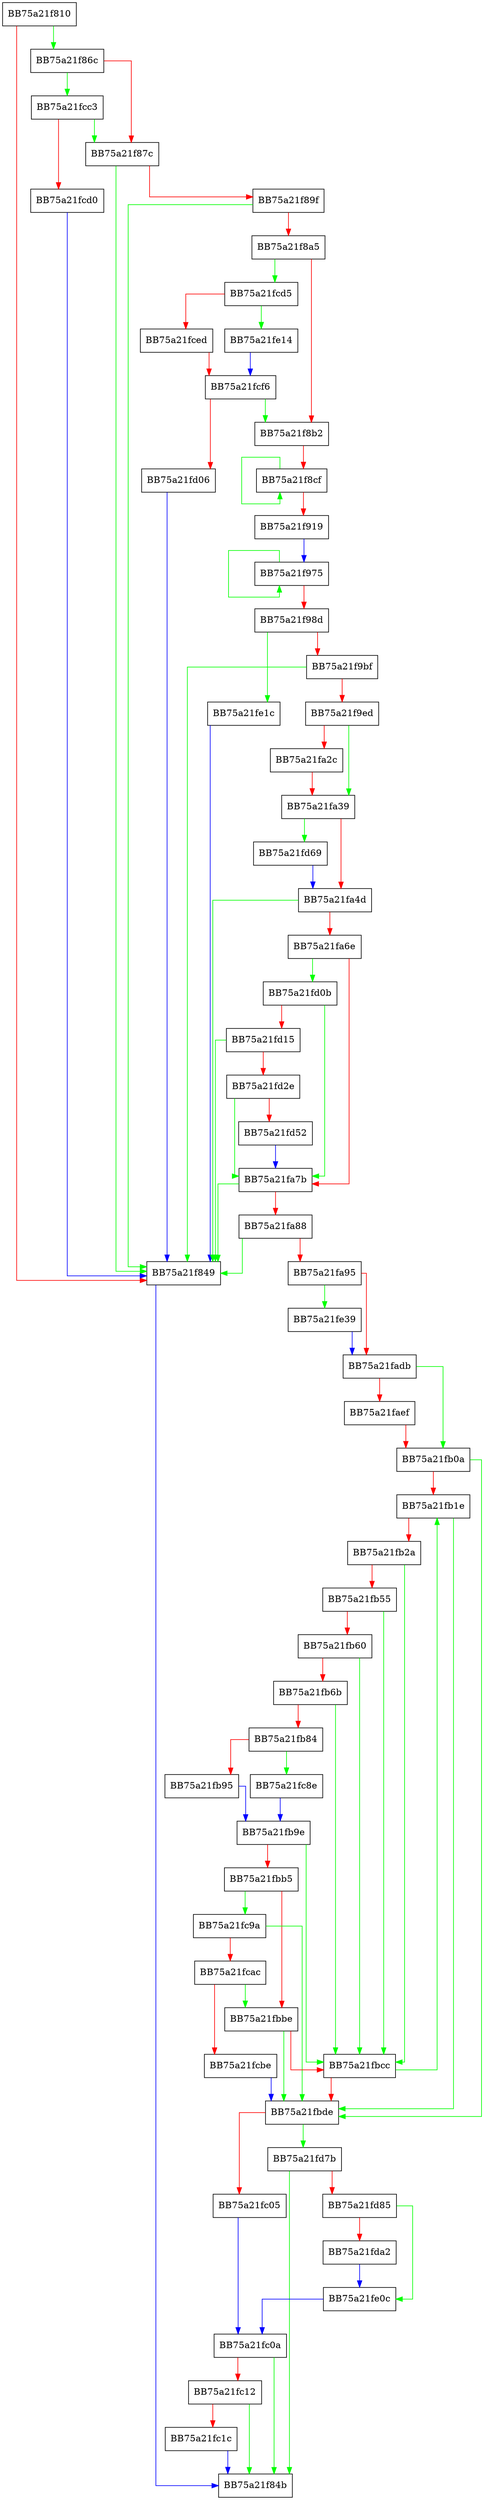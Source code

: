 digraph scan_msil_by_base {
  node [shape="box"];
  graph [splines=ortho];
  BB75a21f810 -> BB75a21f86c [color="green"];
  BB75a21f810 -> BB75a21f849 [color="red"];
  BB75a21f849 -> BB75a21f84b [color="blue"];
  BB75a21f86c -> BB75a21fcc3 [color="green"];
  BB75a21f86c -> BB75a21f87c [color="red"];
  BB75a21f87c -> BB75a21f849 [color="green"];
  BB75a21f87c -> BB75a21f89f [color="red"];
  BB75a21f89f -> BB75a21f849 [color="green"];
  BB75a21f89f -> BB75a21f8a5 [color="red"];
  BB75a21f8a5 -> BB75a21fcd5 [color="green"];
  BB75a21f8a5 -> BB75a21f8b2 [color="red"];
  BB75a21f8b2 -> BB75a21f8cf [color="red"];
  BB75a21f8cf -> BB75a21f8cf [color="green"];
  BB75a21f8cf -> BB75a21f919 [color="red"];
  BB75a21f919 -> BB75a21f975 [color="blue"];
  BB75a21f975 -> BB75a21f975 [color="green"];
  BB75a21f975 -> BB75a21f98d [color="red"];
  BB75a21f98d -> BB75a21fe1c [color="green"];
  BB75a21f98d -> BB75a21f9bf [color="red"];
  BB75a21f9bf -> BB75a21f849 [color="green"];
  BB75a21f9bf -> BB75a21f9ed [color="red"];
  BB75a21f9ed -> BB75a21fa39 [color="green"];
  BB75a21f9ed -> BB75a21fa2c [color="red"];
  BB75a21fa2c -> BB75a21fa39 [color="red"];
  BB75a21fa39 -> BB75a21fd69 [color="green"];
  BB75a21fa39 -> BB75a21fa4d [color="red"];
  BB75a21fa4d -> BB75a21f849 [color="green"];
  BB75a21fa4d -> BB75a21fa6e [color="red"];
  BB75a21fa6e -> BB75a21fd0b [color="green"];
  BB75a21fa6e -> BB75a21fa7b [color="red"];
  BB75a21fa7b -> BB75a21f849 [color="green"];
  BB75a21fa7b -> BB75a21fa88 [color="red"];
  BB75a21fa88 -> BB75a21f849 [color="green"];
  BB75a21fa88 -> BB75a21fa95 [color="red"];
  BB75a21fa95 -> BB75a21fe39 [color="green"];
  BB75a21fa95 -> BB75a21fadb [color="red"];
  BB75a21fadb -> BB75a21fb0a [color="green"];
  BB75a21fadb -> BB75a21faef [color="red"];
  BB75a21faef -> BB75a21fb0a [color="red"];
  BB75a21fb0a -> BB75a21fbde [color="green"];
  BB75a21fb0a -> BB75a21fb1e [color="red"];
  BB75a21fb1e -> BB75a21fbde [color="green"];
  BB75a21fb1e -> BB75a21fb2a [color="red"];
  BB75a21fb2a -> BB75a21fbcc [color="green"];
  BB75a21fb2a -> BB75a21fb55 [color="red"];
  BB75a21fb55 -> BB75a21fbcc [color="green"];
  BB75a21fb55 -> BB75a21fb60 [color="red"];
  BB75a21fb60 -> BB75a21fbcc [color="green"];
  BB75a21fb60 -> BB75a21fb6b [color="red"];
  BB75a21fb6b -> BB75a21fbcc [color="green"];
  BB75a21fb6b -> BB75a21fb84 [color="red"];
  BB75a21fb84 -> BB75a21fc8e [color="green"];
  BB75a21fb84 -> BB75a21fb95 [color="red"];
  BB75a21fb95 -> BB75a21fb9e [color="blue"];
  BB75a21fb9e -> BB75a21fbcc [color="green"];
  BB75a21fb9e -> BB75a21fbb5 [color="red"];
  BB75a21fbb5 -> BB75a21fc9a [color="green"];
  BB75a21fbb5 -> BB75a21fbbe [color="red"];
  BB75a21fbbe -> BB75a21fbde [color="green"];
  BB75a21fbbe -> BB75a21fbcc [color="red"];
  BB75a21fbcc -> BB75a21fb1e [color="green"];
  BB75a21fbcc -> BB75a21fbde [color="red"];
  BB75a21fbde -> BB75a21fd7b [color="green"];
  BB75a21fbde -> BB75a21fc05 [color="red"];
  BB75a21fc05 -> BB75a21fc0a [color="blue"];
  BB75a21fc0a -> BB75a21f84b [color="green"];
  BB75a21fc0a -> BB75a21fc12 [color="red"];
  BB75a21fc12 -> BB75a21f84b [color="green"];
  BB75a21fc12 -> BB75a21fc1c [color="red"];
  BB75a21fc1c -> BB75a21f84b [color="blue"];
  BB75a21fc8e -> BB75a21fb9e [color="blue"];
  BB75a21fc9a -> BB75a21fbde [color="green"];
  BB75a21fc9a -> BB75a21fcac [color="red"];
  BB75a21fcac -> BB75a21fbbe [color="green"];
  BB75a21fcac -> BB75a21fcbe [color="red"];
  BB75a21fcbe -> BB75a21fbde [color="blue"];
  BB75a21fcc3 -> BB75a21f87c [color="green"];
  BB75a21fcc3 -> BB75a21fcd0 [color="red"];
  BB75a21fcd0 -> BB75a21f849 [color="blue"];
  BB75a21fcd5 -> BB75a21fe14 [color="green"];
  BB75a21fcd5 -> BB75a21fced [color="red"];
  BB75a21fced -> BB75a21fcf6 [color="red"];
  BB75a21fcf6 -> BB75a21f8b2 [color="green"];
  BB75a21fcf6 -> BB75a21fd06 [color="red"];
  BB75a21fd06 -> BB75a21f849 [color="blue"];
  BB75a21fd0b -> BB75a21fa7b [color="green"];
  BB75a21fd0b -> BB75a21fd15 [color="red"];
  BB75a21fd15 -> BB75a21f849 [color="green"];
  BB75a21fd15 -> BB75a21fd2e [color="red"];
  BB75a21fd2e -> BB75a21fa7b [color="green"];
  BB75a21fd2e -> BB75a21fd52 [color="red"];
  BB75a21fd52 -> BB75a21fa7b [color="blue"];
  BB75a21fd69 -> BB75a21fa4d [color="blue"];
  BB75a21fd7b -> BB75a21f84b [color="green"];
  BB75a21fd7b -> BB75a21fd85 [color="red"];
  BB75a21fd85 -> BB75a21fe0c [color="green"];
  BB75a21fd85 -> BB75a21fda2 [color="red"];
  BB75a21fda2 -> BB75a21fe0c [color="blue"];
  BB75a21fe0c -> BB75a21fc0a [color="blue"];
  BB75a21fe14 -> BB75a21fcf6 [color="blue"];
  BB75a21fe1c -> BB75a21f849 [color="blue"];
  BB75a21fe39 -> BB75a21fadb [color="blue"];
}